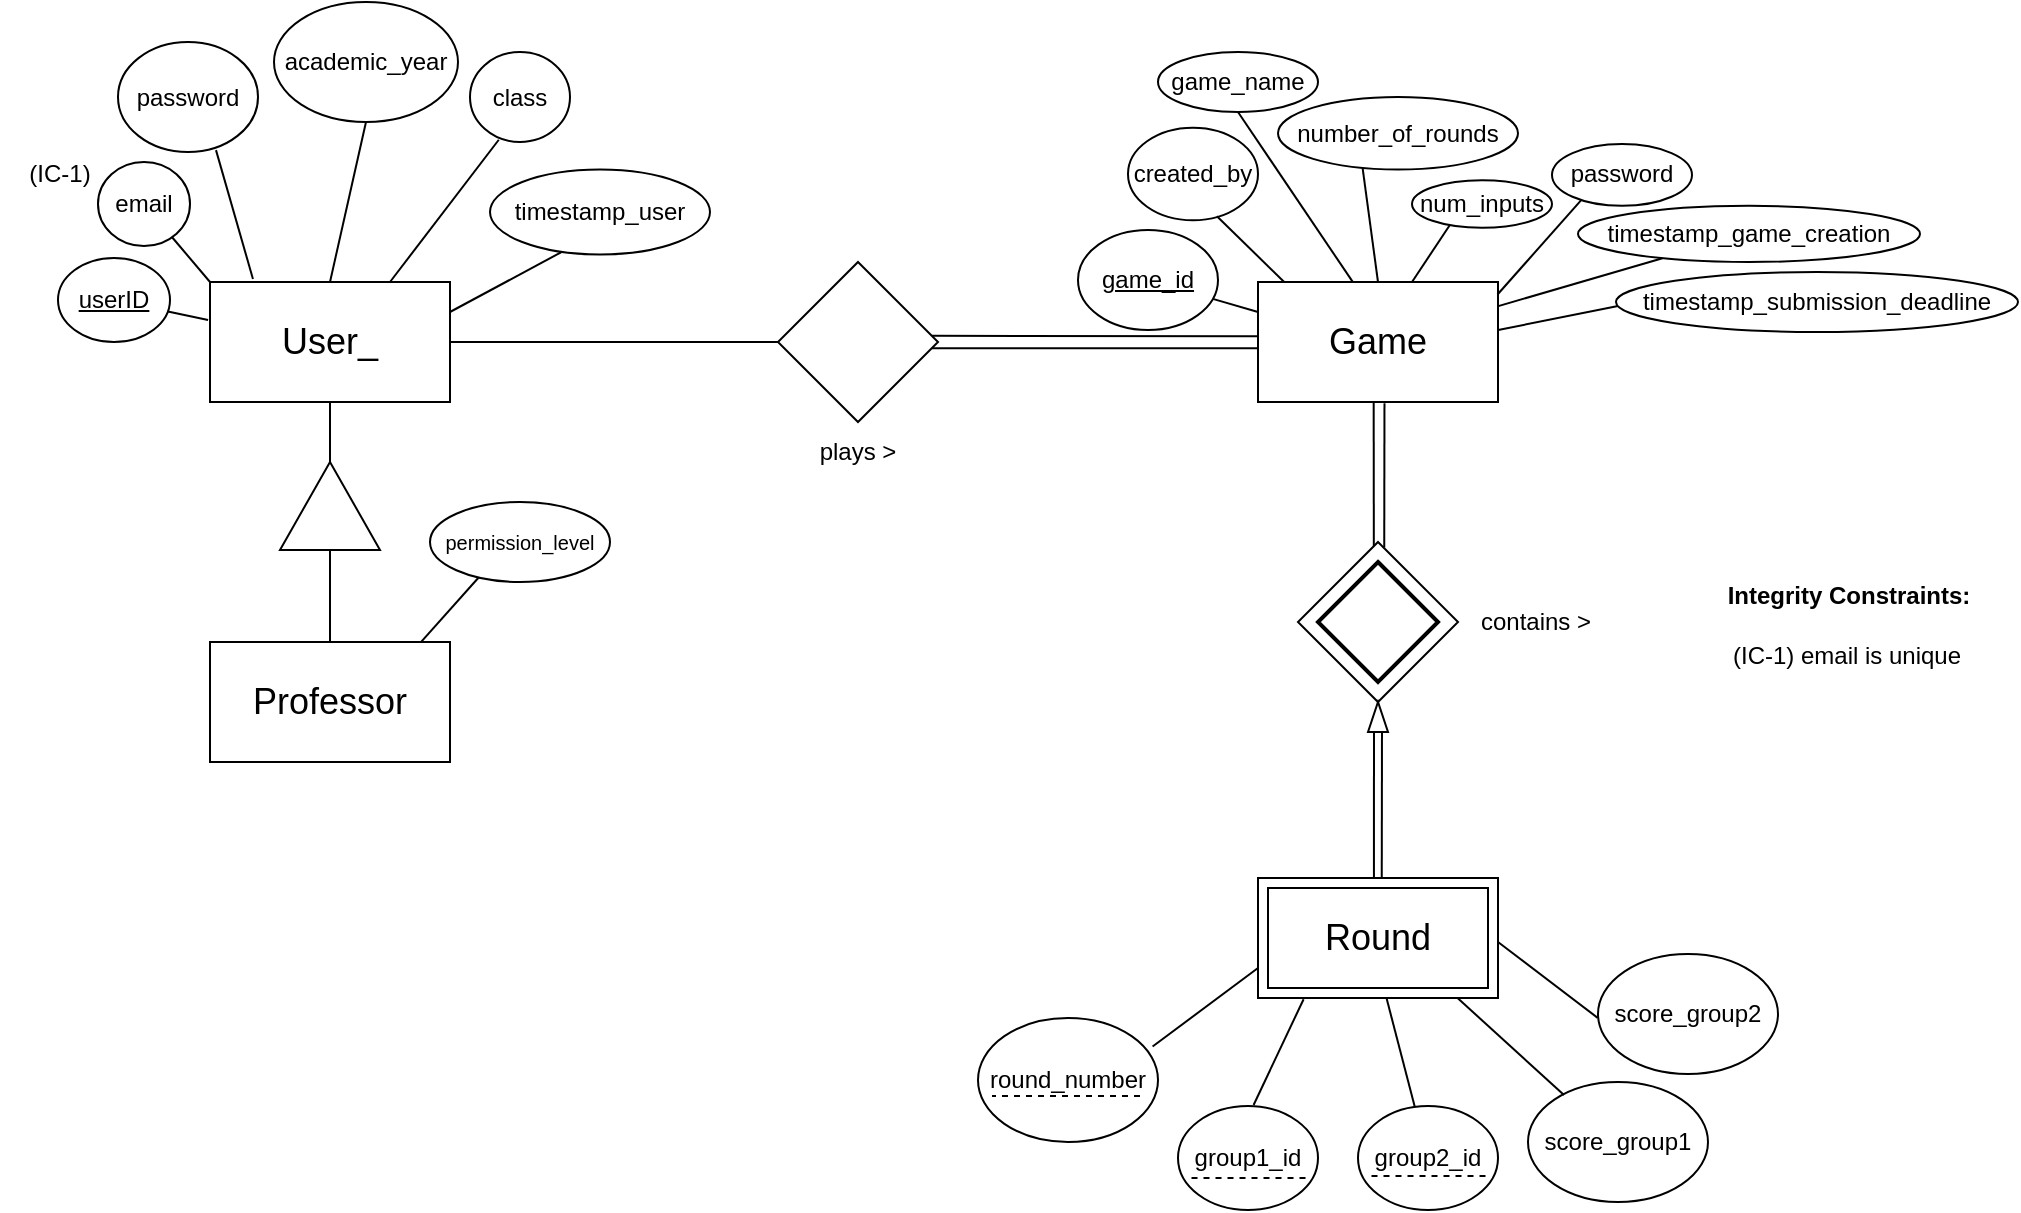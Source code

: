 <mxfile version="25.0.3">
  <diagram name="Page-1" id="LSEg3EpEl5tJXPGkTr6A">
    <mxGraphModel dx="531" dy="1403" grid="1" gridSize="10" guides="1" tooltips="1" connect="1" arrows="1" fold="1" page="1" pageScale="1" pageWidth="827" pageHeight="1169" math="0" shadow="0">
      <root>
        <mxCell id="0" />
        <mxCell id="1" parent="0" />
        <mxCell id="KEBvnTViSRa0IrhKISGH-2" value="Professor" style="rounded=0;whiteSpace=wrap;html=1;fontSize=18;" parent="1" vertex="1">
          <mxGeometry x="226" y="80" width="120" height="60" as="geometry" />
        </mxCell>
        <mxCell id="KEBvnTViSRa0IrhKISGH-3" value="User_" style="rounded=0;whiteSpace=wrap;html=1;fontSize=18;" parent="1" vertex="1">
          <mxGeometry x="226" y="-100" width="120" height="60" as="geometry" />
        </mxCell>
        <mxCell id="KEBvnTViSRa0IrhKISGH-5" value="Game" style="rounded=0;whiteSpace=wrap;html=1;fontSize=18;" parent="1" vertex="1">
          <mxGeometry x="750" y="-100" width="120" height="60" as="geometry" />
        </mxCell>
        <mxCell id="KEBvnTViSRa0IrhKISGH-14" value="class" style="ellipse;whiteSpace=wrap;html=1;" parent="1" vertex="1">
          <mxGeometry x="356" y="-215" width="50" height="45" as="geometry" />
        </mxCell>
        <mxCell id="KEBvnTViSRa0IrhKISGH-16" value="" style="endArrow=none;html=1;rounded=0;exitX=1;exitY=0.5;exitDx=0;exitDy=0;entryX=0;entryY=0.5;entryDx=0;entryDy=0;" parent="1" source="KEBvnTViSRa0IrhKISGH-3" target="1a8eKbtsdFFPZXMQkyjr-9" edge="1">
          <mxGeometry width="50" height="50" relative="1" as="geometry">
            <mxPoint x="426" y="170" as="sourcePoint" />
            <mxPoint x="486" y="-70" as="targetPoint" />
          </mxGeometry>
        </mxCell>
        <mxCell id="KEBvnTViSRa0IrhKISGH-17" value="" style="endArrow=none;html=1;rounded=0;exitX=-0.002;exitY=0.452;exitDx=0;exitDy=0;entryX=0.961;entryY=0.461;entryDx=0;entryDy=0;entryPerimeter=0;exitPerimeter=0;" parent="1" source="KEBvnTViSRa0IrhKISGH-5" target="1a8eKbtsdFFPZXMQkyjr-9" edge="1">
          <mxGeometry width="50" height="50" relative="1" as="geometry">
            <mxPoint x="510" y="129" as="sourcePoint" />
            <mxPoint x="636.88" y="-73.18" as="targetPoint" />
          </mxGeometry>
        </mxCell>
        <mxCell id="KEBvnTViSRa0IrhKISGH-19" value="" style="rhombus;whiteSpace=wrap;html=1;" parent="1" vertex="1">
          <mxGeometry x="770" y="30" width="80" height="80" as="geometry" />
        </mxCell>
        <mxCell id="KEBvnTViSRa0IrhKISGH-20" value="" style="endArrow=none;html=1;rounded=0;entryX=0.482;entryY=1.006;entryDx=0;entryDy=0;entryPerimeter=0;exitX=0.474;exitY=0.027;exitDx=0;exitDy=0;exitPerimeter=0;" parent="1" source="KEBvnTViSRa0IrhKISGH-19" target="KEBvnTViSRa0IrhKISGH-5" edge="1">
          <mxGeometry width="50" height="50" relative="1" as="geometry">
            <mxPoint x="808" y="30" as="sourcePoint" />
            <mxPoint x="740" y="250" as="targetPoint" />
          </mxGeometry>
        </mxCell>
        <mxCell id="KEBvnTViSRa0IrhKISGH-21" value="" style="endArrow=none;html=1;rounded=0;exitX=0.483;exitY=-0.001;exitDx=0;exitDy=0;exitPerimeter=0;" parent="1" source="KEBvnTViSRa0IrhKISGH-81" edge="1">
          <mxGeometry width="50" height="50" relative="1" as="geometry">
            <mxPoint x="807.72" y="180.3" as="sourcePoint" />
            <mxPoint x="808" y="120" as="targetPoint" />
          </mxGeometry>
        </mxCell>
        <mxCell id="KEBvnTViSRa0IrhKISGH-25" value="&lt;u&gt;userID&lt;/u&gt;" style="ellipse;whiteSpace=wrap;html=1;" parent="1" vertex="1">
          <mxGeometry x="150" y="-112" width="56" height="42" as="geometry" />
        </mxCell>
        <mxCell id="KEBvnTViSRa0IrhKISGH-26" value="timestamp_user" style="ellipse;whiteSpace=wrap;html=1;" parent="1" vertex="1">
          <mxGeometry x="366" y="-156.25" width="110" height="42.5" as="geometry" />
        </mxCell>
        <mxCell id="KEBvnTViSRa0IrhKISGH-27" value="" style="triangle;whiteSpace=wrap;html=1;rotation=-90;" parent="1" vertex="1">
          <mxGeometry x="264" y="-13" width="44" height="50" as="geometry" />
        </mxCell>
        <mxCell id="KEBvnTViSRa0IrhKISGH-29" value="" style="endArrow=none;html=1;rounded=0;entryX=0.5;entryY=1;entryDx=0;entryDy=0;exitX=1;exitY=0.5;exitDx=0;exitDy=0;" parent="1" source="KEBvnTViSRa0IrhKISGH-27" target="KEBvnTViSRa0IrhKISGH-3" edge="1">
          <mxGeometry width="50" height="50" relative="1" as="geometry">
            <mxPoint x="476" y="290" as="sourcePoint" />
            <mxPoint x="526" y="240" as="targetPoint" />
          </mxGeometry>
        </mxCell>
        <mxCell id="KEBvnTViSRa0IrhKISGH-30" value="" style="endArrow=none;html=1;rounded=0;entryX=0.5;entryY=0;entryDx=0;entryDy=0;exitX=0;exitY=0.5;exitDx=0;exitDy=0;" parent="1" source="KEBvnTViSRa0IrhKISGH-27" target="KEBvnTViSRa0IrhKISGH-2" edge="1">
          <mxGeometry width="50" height="50" relative="1" as="geometry">
            <mxPoint x="296" as="sourcePoint" />
            <mxPoint x="296" y="-30" as="targetPoint" />
          </mxGeometry>
        </mxCell>
        <mxCell id="KEBvnTViSRa0IrhKISGH-31" value="academic_year" style="ellipse;whiteSpace=wrap;html=1;" parent="1" vertex="1">
          <mxGeometry x="258" y="-240" width="92" height="60" as="geometry" />
        </mxCell>
        <mxCell id="KEBvnTViSRa0IrhKISGH-32" value="" style="endArrow=none;html=1;rounded=0;exitX=0.878;exitY=0.003;exitDx=0;exitDy=0;entryX=0.274;entryY=0.934;entryDx=0;entryDy=0;entryPerimeter=0;exitPerimeter=0;" parent="1" source="KEBvnTViSRa0IrhKISGH-2" target="KEBvnTViSRa0IrhKISGH-34" edge="1">
          <mxGeometry width="50" height="50" relative="1" as="geometry">
            <mxPoint x="686" y="140" as="sourcePoint" />
            <mxPoint x="396" y="60" as="targetPoint" />
          </mxGeometry>
        </mxCell>
        <mxCell id="KEBvnTViSRa0IrhKISGH-34" value="&lt;font style=&quot;font-size: 10px;&quot;&gt;permission_level&lt;/font&gt;" style="ellipse;whiteSpace=wrap;html=1;" parent="1" vertex="1">
          <mxGeometry x="336" y="10" width="90" height="40" as="geometry" />
        </mxCell>
        <mxCell id="KEBvnTViSRa0IrhKISGH-41" value="&lt;u&gt;game_id&lt;/u&gt;" style="ellipse;whiteSpace=wrap;html=1;" parent="1" vertex="1">
          <mxGeometry x="660" y="-126" width="70" height="50" as="geometry" />
        </mxCell>
        <mxCell id="KEBvnTViSRa0IrhKISGH-46" value="round_number" style="ellipse;whiteSpace=wrap;html=1;" parent="1" vertex="1">
          <mxGeometry x="610" y="268" width="90" height="62" as="geometry" />
        </mxCell>
        <mxCell id="KEBvnTViSRa0IrhKISGH-47" value="game_name" style="ellipse;whiteSpace=wrap;html=1;" parent="1" vertex="1">
          <mxGeometry x="700" y="-215" width="80" height="30" as="geometry" />
        </mxCell>
        <mxCell id="KEBvnTViSRa0IrhKISGH-48" value="score_group2" style="ellipse;whiteSpace=wrap;html=1;" parent="1" vertex="1">
          <mxGeometry x="920" y="236" width="90" height="60" as="geometry" />
        </mxCell>
        <mxCell id="KEBvnTViSRa0IrhKISGH-49" value="score_group1" style="ellipse;whiteSpace=wrap;html=1;" parent="1" vertex="1">
          <mxGeometry x="885" y="300" width="90" height="60" as="geometry" />
        </mxCell>
        <mxCell id="KEBvnTViSRa0IrhKISGH-50" value="group1_id" style="ellipse;whiteSpace=wrap;html=1;" parent="1" vertex="1">
          <mxGeometry x="710" y="312" width="70" height="52" as="geometry" />
        </mxCell>
        <mxCell id="KEBvnTViSRa0IrhKISGH-51" value="group2_id" style="ellipse;whiteSpace=wrap;html=1;" parent="1" vertex="1">
          <mxGeometry x="800" y="312" width="70" height="52" as="geometry" />
        </mxCell>
        <mxCell id="KEBvnTViSRa0IrhKISGH-53" value="number_of_rounds" style="ellipse;whiteSpace=wrap;html=1;" parent="1" vertex="1">
          <mxGeometry x="760" y="-192.5" width="120" height="36.25" as="geometry" />
        </mxCell>
        <mxCell id="KEBvnTViSRa0IrhKISGH-55" value="email" style="ellipse;whiteSpace=wrap;html=1;" parent="1" vertex="1">
          <mxGeometry x="170" y="-160" width="46" height="42" as="geometry" />
        </mxCell>
        <mxCell id="KEBvnTViSRa0IrhKISGH-56" value="password" style="ellipse;whiteSpace=wrap;html=1;" parent="1" vertex="1">
          <mxGeometry x="180" y="-220" width="70" height="55" as="geometry" />
        </mxCell>
        <mxCell id="KEBvnTViSRa0IrhKISGH-57" value="" style="endArrow=none;html=1;rounded=0;entryX=0.963;entryY=0.539;entryDx=0;entryDy=0;entryPerimeter=0;exitX=-0.003;exitY=0.553;exitDx=0;exitDy=0;exitPerimeter=0;" parent="1" source="KEBvnTViSRa0IrhKISGH-5" target="1a8eKbtsdFFPZXMQkyjr-9" edge="1">
          <mxGeometry width="50" height="50" relative="1" as="geometry">
            <mxPoint x="750" y="-60" as="sourcePoint" />
            <mxPoint x="637.78" y="-67.54" as="targetPoint" />
          </mxGeometry>
        </mxCell>
        <mxCell id="KEBvnTViSRa0IrhKISGH-59" value="" style="endArrow=none;html=1;rounded=0;exitX=0.524;exitY=0.001;exitDx=0;exitDy=0;exitPerimeter=0;" parent="1" edge="1">
          <mxGeometry width="50" height="50" relative="1" as="geometry">
            <mxPoint x="811.88" y="198.06" as="sourcePoint" />
            <mxPoint x="812" y="120" as="targetPoint" />
          </mxGeometry>
        </mxCell>
        <mxCell id="KEBvnTViSRa0IrhKISGH-60" value="" style="endArrow=none;html=1;rounded=0;entryX=0.527;entryY=1.01;entryDx=0;entryDy=0;entryPerimeter=0;exitX=0.539;exitY=0.035;exitDx=0;exitDy=0;exitPerimeter=0;" parent="1" source="KEBvnTViSRa0IrhKISGH-19" target="KEBvnTViSRa0IrhKISGH-5" edge="1">
          <mxGeometry width="50" height="50" relative="1" as="geometry">
            <mxPoint x="813" y="30" as="sourcePoint" />
            <mxPoint x="830" y="110" as="targetPoint" />
          </mxGeometry>
        </mxCell>
        <mxCell id="KEBvnTViSRa0IrhKISGH-64" value="" style="endArrow=none;dashed=1;html=1;rounded=0;" parent="1" edge="1">
          <mxGeometry width="50" height="50" relative="1" as="geometry">
            <mxPoint x="691" y="307" as="sourcePoint" />
            <mxPoint x="617" y="307" as="targetPoint" />
          </mxGeometry>
        </mxCell>
        <mxCell id="KEBvnTViSRa0IrhKISGH-66" value="" style="endArrow=none;dashed=1;html=1;rounded=0;startSize=4;endSize=0;jumpSize=4;" parent="1" edge="1">
          <mxGeometry width="50" height="50" relative="1" as="geometry">
            <mxPoint x="863.75" y="347" as="sourcePoint" />
            <mxPoint x="806.25" y="347" as="targetPoint" />
          </mxGeometry>
        </mxCell>
        <mxCell id="KEBvnTViSRa0IrhKISGH-67" value="timestamp_game_creation" style="ellipse;whiteSpace=wrap;html=1;" parent="1" vertex="1">
          <mxGeometry x="910" y="-138.12" width="171" height="28.12" as="geometry" />
        </mxCell>
        <mxCell id="KEBvnTViSRa0IrhKISGH-69" value="" style="endArrow=none;html=1;rounded=0;entryX=0;entryY=0.75;entryDx=0;entryDy=0;exitX=0.97;exitY=0.23;exitDx=0;exitDy=0;exitPerimeter=0;" parent="1" source="KEBvnTViSRa0IrhKISGH-46" edge="1">
          <mxGeometry width="50" height="50" relative="1" as="geometry">
            <mxPoint x="700" y="235" as="sourcePoint" />
            <mxPoint x="750" y="243" as="targetPoint" />
          </mxGeometry>
        </mxCell>
        <mxCell id="KEBvnTViSRa0IrhKISGH-70" value="" style="endArrow=none;html=1;rounded=0;entryX=0.19;entryY=1.01;entryDx=0;entryDy=0;entryPerimeter=0;exitX=0.54;exitY=-0.01;exitDx=0;exitDy=0;exitPerimeter=0;" parent="1" source="KEBvnTViSRa0IrhKISGH-50" edge="1">
          <mxGeometry width="50" height="50" relative="1" as="geometry">
            <mxPoint x="710" y="245" as="sourcePoint" />
            <mxPoint x="772.8" y="258.6" as="targetPoint" />
          </mxGeometry>
        </mxCell>
        <mxCell id="KEBvnTViSRa0IrhKISGH-71" value="" style="endArrow=none;html=1;rounded=0;entryX=0.536;entryY=1.005;entryDx=0;entryDy=0;entryPerimeter=0;" parent="1" source="KEBvnTViSRa0IrhKISGH-51" target="KEBvnTViSRa0IrhKISGH-81" edge="1">
          <mxGeometry width="50" height="50" relative="1" as="geometry">
            <mxPoint x="720" y="255" as="sourcePoint" />
            <mxPoint x="833.04" y="256.74" as="targetPoint" />
          </mxGeometry>
        </mxCell>
        <mxCell id="KEBvnTViSRa0IrhKISGH-72" value="" style="endArrow=none;html=1;rounded=0;entryX=0.828;entryY=0.994;entryDx=0;entryDy=0;entryPerimeter=0;exitX=0.2;exitY=0.108;exitDx=0;exitDy=0;exitPerimeter=0;" parent="1" source="KEBvnTViSRa0IrhKISGH-49" target="KEBvnTViSRa0IrhKISGH-81" edge="1">
          <mxGeometry width="50" height="50" relative="1" as="geometry">
            <mxPoint x="910" y="310" as="sourcePoint" />
            <mxPoint x="870" y="258" as="targetPoint" />
          </mxGeometry>
        </mxCell>
        <mxCell id="KEBvnTViSRa0IrhKISGH-73" value="" style="endArrow=none;html=1;rounded=0;entryX=1;entryY=0.533;entryDx=0;entryDy=0;entryPerimeter=0;exitX=-0.002;exitY=0.532;exitDx=0;exitDy=0;exitPerimeter=0;" parent="1" source="KEBvnTViSRa0IrhKISGH-48" target="KEBvnTViSRa0IrhKISGH-81" edge="1">
          <mxGeometry width="50" height="50" relative="1" as="geometry">
            <mxPoint x="920" y="270" as="sourcePoint" />
            <mxPoint x="870.84" y="233.34" as="targetPoint" />
          </mxGeometry>
        </mxCell>
        <mxCell id="KEBvnTViSRa0IrhKISGH-74" value="" style="endArrow=none;html=1;rounded=0;entryX=1;entryY=0.25;entryDx=0;entryDy=0;exitX=0.323;exitY=0.974;exitDx=0;exitDy=0;exitPerimeter=0;" parent="1" source="KEBvnTViSRa0IrhKISGH-26" target="KEBvnTViSRa0IrhKISGH-3" edge="1">
          <mxGeometry width="50" height="50" relative="1" as="geometry">
            <mxPoint x="556" y="30" as="sourcePoint" />
            <mxPoint x="606" y="-20" as="targetPoint" />
          </mxGeometry>
        </mxCell>
        <mxCell id="KEBvnTViSRa0IrhKISGH-76" value="" style="endArrow=none;html=1;rounded=0;entryX=0.75;entryY=0;entryDx=0;entryDy=0;exitX=0.288;exitY=0.975;exitDx=0;exitDy=0;exitPerimeter=0;" parent="1" source="KEBvnTViSRa0IrhKISGH-14" target="KEBvnTViSRa0IrhKISGH-3" edge="1">
          <mxGeometry width="50" height="50" relative="1" as="geometry">
            <mxPoint x="411" y="-93" as="sourcePoint" />
            <mxPoint x="356" y="-75" as="targetPoint" />
          </mxGeometry>
        </mxCell>
        <mxCell id="KEBvnTViSRa0IrhKISGH-77" value="" style="endArrow=none;html=1;rounded=0;entryX=0.5;entryY=0;entryDx=0;entryDy=0;exitX=0.5;exitY=1;exitDx=0;exitDy=0;" parent="1" source="KEBvnTViSRa0IrhKISGH-31" target="KEBvnTViSRa0IrhKISGH-3" edge="1">
          <mxGeometry width="50" height="50" relative="1" as="geometry">
            <mxPoint x="421" y="-83" as="sourcePoint" />
            <mxPoint x="366" y="-65" as="targetPoint" />
          </mxGeometry>
        </mxCell>
        <mxCell id="KEBvnTViSRa0IrhKISGH-78" value="" style="endArrow=none;html=1;rounded=0;entryX=0.179;entryY=-0.025;entryDx=0;entryDy=0;exitX=0.7;exitY=0.983;exitDx=0;exitDy=0;entryPerimeter=0;exitPerimeter=0;" parent="1" source="KEBvnTViSRa0IrhKISGH-56" target="KEBvnTViSRa0IrhKISGH-3" edge="1">
          <mxGeometry width="50" height="50" relative="1" as="geometry">
            <mxPoint x="296" y="-180" as="sourcePoint" />
            <mxPoint x="296" y="-90" as="targetPoint" />
          </mxGeometry>
        </mxCell>
        <mxCell id="KEBvnTViSRa0IrhKISGH-79" value="" style="endArrow=none;html=1;rounded=0;entryX=-0.008;entryY=0.317;entryDx=0;entryDy=0;entryPerimeter=0;" parent="1" source="KEBvnTViSRa0IrhKISGH-25" target="KEBvnTViSRa0IrhKISGH-3" edge="1">
          <mxGeometry width="50" height="50" relative="1" as="geometry">
            <mxPoint x="306" y="-170" as="sourcePoint" />
            <mxPoint x="306" y="-80" as="targetPoint" />
          </mxGeometry>
        </mxCell>
        <mxCell id="KEBvnTViSRa0IrhKISGH-80" value="" style="endArrow=none;html=1;rounded=0;entryX=0;entryY=0;entryDx=0;entryDy=0;" parent="1" source="KEBvnTViSRa0IrhKISGH-55" target="KEBvnTViSRa0IrhKISGH-3" edge="1">
          <mxGeometry width="50" height="50" relative="1" as="geometry">
            <mxPoint x="316" y="-160" as="sourcePoint" />
            <mxPoint x="316" y="-70" as="targetPoint" />
          </mxGeometry>
        </mxCell>
        <mxCell id="KEBvnTViSRa0IrhKISGH-81" value="Round" style="shape=ext;margin=3;double=1;whiteSpace=wrap;html=1;align=center;fontSize=18;" parent="1" vertex="1">
          <mxGeometry x="750" y="198" width="120" height="60" as="geometry" />
        </mxCell>
        <mxCell id="KEBvnTViSRa0IrhKISGH-85" value="" style="endArrow=none;html=1;rounded=0;entryX=0;entryY=0.25;entryDx=0;entryDy=0;" parent="1" source="KEBvnTViSRa0IrhKISGH-41" target="KEBvnTViSRa0IrhKISGH-5" edge="1">
          <mxGeometry width="50" height="50" relative="1" as="geometry">
            <mxPoint x="780" y="-60" as="sourcePoint" />
            <mxPoint x="830" y="-110" as="targetPoint" />
          </mxGeometry>
        </mxCell>
        <mxCell id="KEBvnTViSRa0IrhKISGH-87" value="" style="endArrow=none;html=1;rounded=0;entryX=0.394;entryY=-0.003;entryDx=0;entryDy=0;entryPerimeter=0;exitX=0.5;exitY=1;exitDx=0;exitDy=0;" parent="1" source="KEBvnTViSRa0IrhKISGH-47" target="KEBvnTViSRa0IrhKISGH-5" edge="1">
          <mxGeometry width="50" height="50" relative="1" as="geometry">
            <mxPoint x="733" y="-103" as="sourcePoint" />
            <mxPoint x="760" y="-90" as="targetPoint" />
          </mxGeometry>
        </mxCell>
        <mxCell id="KEBvnTViSRa0IrhKISGH-88" value="" style="endArrow=none;html=1;rounded=0;exitX=0.353;exitY=0.991;exitDx=0;exitDy=0;entryX=0.5;entryY=0;entryDx=0;entryDy=0;exitPerimeter=0;" parent="1" source="KEBvnTViSRa0IrhKISGH-53" target="KEBvnTViSRa0IrhKISGH-5" edge="1">
          <mxGeometry width="50" height="50" relative="1" as="geometry">
            <mxPoint x="743" y="-93" as="sourcePoint" />
            <mxPoint x="830" y="-130.667" as="targetPoint" />
          </mxGeometry>
        </mxCell>
        <mxCell id="KEBvnTViSRa0IrhKISGH-89" value="" style="endArrow=none;html=1;rounded=0;entryX=1.006;entryY=0.203;entryDx=0;entryDy=0;entryPerimeter=0;" parent="1" edge="1">
          <mxGeometry width="50" height="50" relative="1" as="geometry">
            <mxPoint x="952.235" y="-111.838" as="sourcePoint" />
            <mxPoint x="869.72" y="-87.82" as="targetPoint" />
          </mxGeometry>
        </mxCell>
        <mxCell id="1a8eKbtsdFFPZXMQkyjr-1" value="(IC-1)" style="text;html=1;align=center;verticalAlign=middle;whiteSpace=wrap;rounded=0;" parent="1" vertex="1">
          <mxGeometry x="121" y="-169" width="60" height="30" as="geometry" />
        </mxCell>
        <mxCell id="1a8eKbtsdFFPZXMQkyjr-2" value="&lt;div&gt;Integrity Constraints:&lt;/div&gt;" style="text;html=1;align=center;verticalAlign=middle;resizable=0;points=[];autosize=1;strokeColor=none;fillColor=none;fontStyle=1" parent="1" vertex="1">
          <mxGeometry x="980" y="42" width="130" height="30" as="geometry" />
        </mxCell>
        <mxCell id="1a8eKbtsdFFPZXMQkyjr-6" value="plays &amp;gt;" style="text;html=1;align=center;verticalAlign=middle;whiteSpace=wrap;rounded=0;" parent="1" vertex="1">
          <mxGeometry x="520" y="-30" width="60" height="30" as="geometry" />
        </mxCell>
        <mxCell id="1a8eKbtsdFFPZXMQkyjr-7" value="contains &amp;gt;" style="text;html=1;align=center;verticalAlign=middle;whiteSpace=wrap;rounded=0;" parent="1" vertex="1">
          <mxGeometry x="859" y="55" width="60" height="30" as="geometry" />
        </mxCell>
        <mxCell id="1a8eKbtsdFFPZXMQkyjr-8" value="" style="strokeWidth=2;html=1;shape=mxgraph.flowchart.decision;whiteSpace=wrap;" parent="1" vertex="1">
          <mxGeometry x="780" y="40" width="60" height="60" as="geometry" />
        </mxCell>
        <mxCell id="1a8eKbtsdFFPZXMQkyjr-9" value="" style="rhombus;whiteSpace=wrap;html=1;" parent="1" vertex="1">
          <mxGeometry x="510" y="-110" width="80" height="80" as="geometry" />
        </mxCell>
        <mxCell id="1a8eKbtsdFFPZXMQkyjr-11" value="" style="triangle;whiteSpace=wrap;html=1;rotation=-90;" parent="1" vertex="1">
          <mxGeometry x="802.5" y="112.5" width="15" height="10" as="geometry" />
        </mxCell>
        <mxCell id="1a8eKbtsdFFPZXMQkyjr-17" value="&lt;div&gt;&lt;span style=&quot;background-color: initial;&quot;&gt;(IC-1) email is unique&lt;/span&gt;&lt;/div&gt;" style="text;html=1;align=center;verticalAlign=middle;resizable=0;points=[];autosize=1;strokeColor=none;fillColor=none;" parent="1" vertex="1">
          <mxGeometry x="974" y="72" width="140" height="30" as="geometry" />
        </mxCell>
        <mxCell id="4MLdNJm40MoZHTAZpqg6-1" value="" style="endArrow=none;dashed=1;html=1;rounded=0;startSize=4;endSize=0;jumpSize=4;" parent="1" edge="1">
          <mxGeometry width="50" height="50" relative="1" as="geometry">
            <mxPoint x="773.75" y="348" as="sourcePoint" />
            <mxPoint x="716.25" y="348" as="targetPoint" />
          </mxGeometry>
        </mxCell>
        <mxCell id="TCj8vwOEYVdi2FSvWI34-1" value="num_inputs" style="ellipse;whiteSpace=wrap;html=1;" parent="1" vertex="1">
          <mxGeometry x="827" y="-150.88" width="70" height="23.75" as="geometry" />
        </mxCell>
        <mxCell id="TCj8vwOEYVdi2FSvWI34-2" value="" style="endArrow=none;html=1;rounded=0;entryX=0.967;entryY=-0.013;entryDx=0;entryDy=0;exitX=0.268;exitY=0.953;exitDx=0;exitDy=0;entryPerimeter=0;exitPerimeter=0;" parent="1" source="TCj8vwOEYVdi2FSvWI34-1" edge="1">
          <mxGeometry width="50" height="50" relative="1" as="geometry">
            <mxPoint x="838.56" y="-108.82" as="sourcePoint" />
            <mxPoint x="827" y="-100.0" as="targetPoint" />
          </mxGeometry>
        </mxCell>
        <mxCell id="fMPy9mfBFGrcauoXWkiR-1" value="password" style="ellipse;whiteSpace=wrap;html=1;" vertex="1" parent="1">
          <mxGeometry x="897" y="-169" width="70" height="30.88" as="geometry" />
        </mxCell>
        <mxCell id="fMPy9mfBFGrcauoXWkiR-2" value="" style="endArrow=none;html=1;rounded=0;entryX=0.998;entryY=0.104;entryDx=0;entryDy=0;exitX=0.207;exitY=0.913;exitDx=0;exitDy=0;exitPerimeter=0;entryPerimeter=0;" edge="1" parent="1" source="fMPy9mfBFGrcauoXWkiR-1" target="KEBvnTViSRa0IrhKISGH-5">
          <mxGeometry width="50" height="50" relative="1" as="geometry">
            <mxPoint x="999" y="-135" as="sourcePoint" />
            <mxPoint x="919" y="-100" as="targetPoint" />
          </mxGeometry>
        </mxCell>
        <mxCell id="fMPy9mfBFGrcauoXWkiR-3" value="created_by" style="ellipse;whiteSpace=wrap;html=1;" vertex="1" parent="1">
          <mxGeometry x="685" y="-177.12" width="65" height="46.25" as="geometry" />
        </mxCell>
        <mxCell id="fMPy9mfBFGrcauoXWkiR-4" value="" style="endArrow=none;html=1;rounded=0;entryX=0.109;entryY=0;entryDx=0;entryDy=0;entryPerimeter=0;exitX=0.684;exitY=0.956;exitDx=0;exitDy=0;exitPerimeter=0;" edge="1" parent="1" source="fMPy9mfBFGrcauoXWkiR-3" target="KEBvnTViSRa0IrhKISGH-5">
          <mxGeometry width="50" height="50" relative="1" as="geometry">
            <mxPoint x="730" y="-136" as="sourcePoint" />
            <mxPoint x="735" y="-110" as="targetPoint" />
          </mxGeometry>
        </mxCell>
        <mxCell id="fMPy9mfBFGrcauoXWkiR-5" value="timestamp_submission_deadline" style="ellipse;whiteSpace=wrap;html=1;" vertex="1" parent="1">
          <mxGeometry x="929" y="-105" width="201" height="30" as="geometry" />
        </mxCell>
        <mxCell id="fMPy9mfBFGrcauoXWkiR-7" value="" style="endArrow=none;html=1;rounded=0;entryX=0.996;entryY=0.859;entryDx=0;entryDy=0;entryPerimeter=0;" edge="1" parent="1">
          <mxGeometry width="50" height="50" relative="1" as="geometry">
            <mxPoint x="930" y="-88" as="sourcePoint" />
            <mxPoint x="870.12" y="-76.0" as="targetPoint" />
          </mxGeometry>
        </mxCell>
      </root>
    </mxGraphModel>
  </diagram>
</mxfile>
